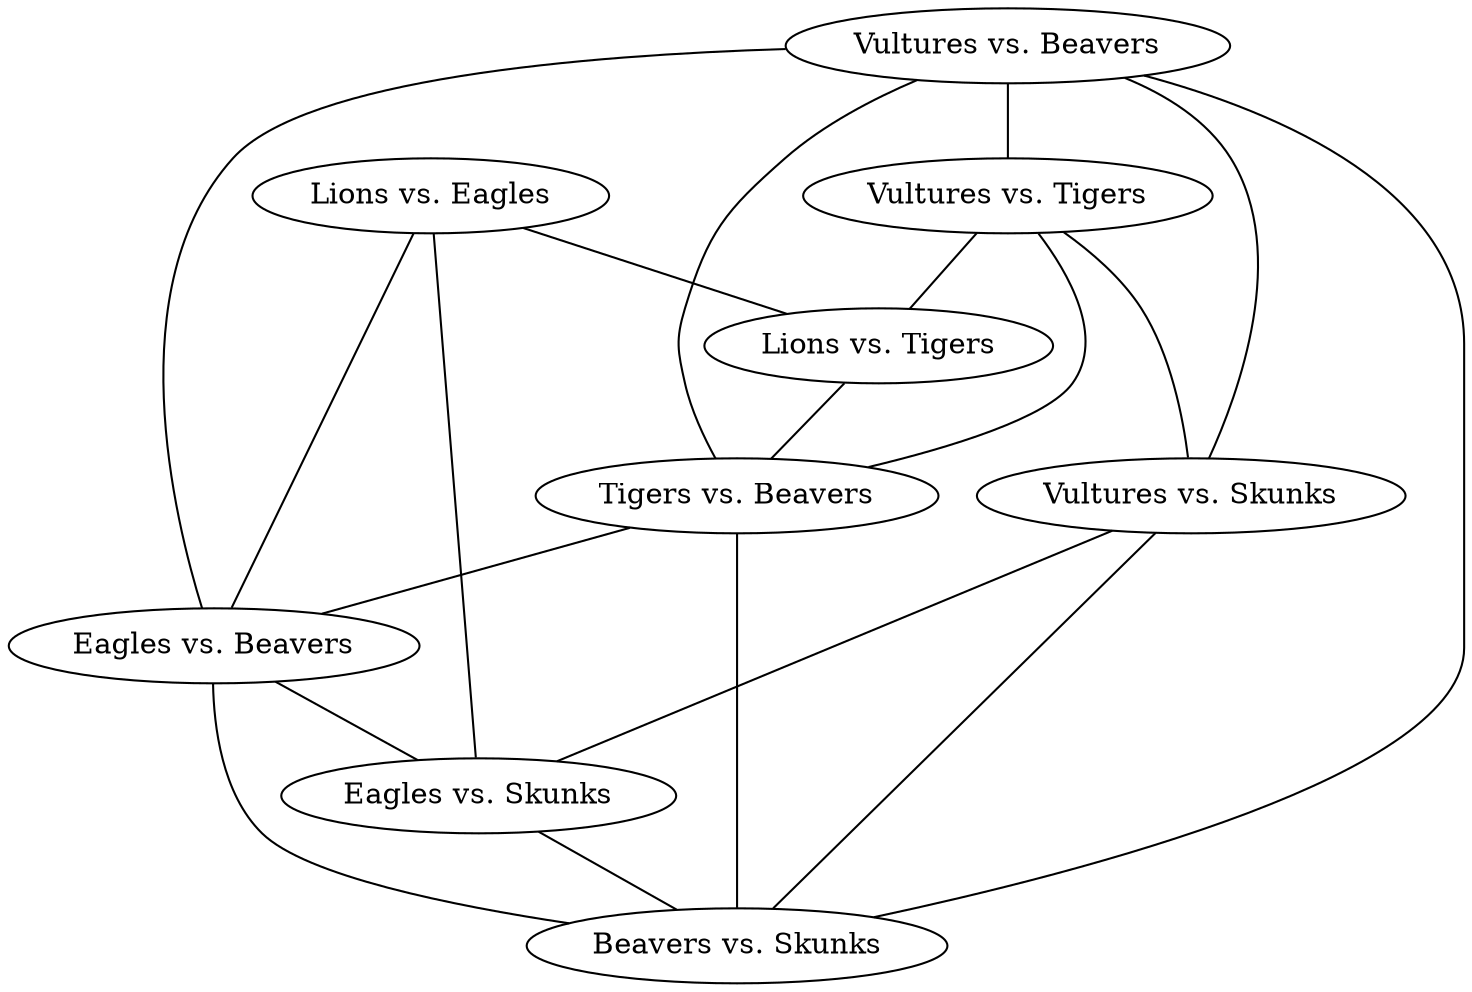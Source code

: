 graph G {
0[label="Vultures vs. Beavers"];
1[label="Vultures vs. Tigers"];
2[label="Vultures vs. Skunks"];
3[label="Lions vs. Eagles"];
4[label="Lions vs. Tigers"];
5[label="Tigers vs. Beavers"];
6[label="Eagles vs. Beavers"];
7[label="Eagles vs. Skunks"];
8[label="Beavers vs. Skunks"];
0--1;
0--2;
0--5;
0--6;
0--8;
1--2;
1--4;
1--5;
2--7;
2--8;
3--4;
3--6;
3--7;
4--5;
5--6;
5--8;
6--7;
6--8;
7--8;
}
